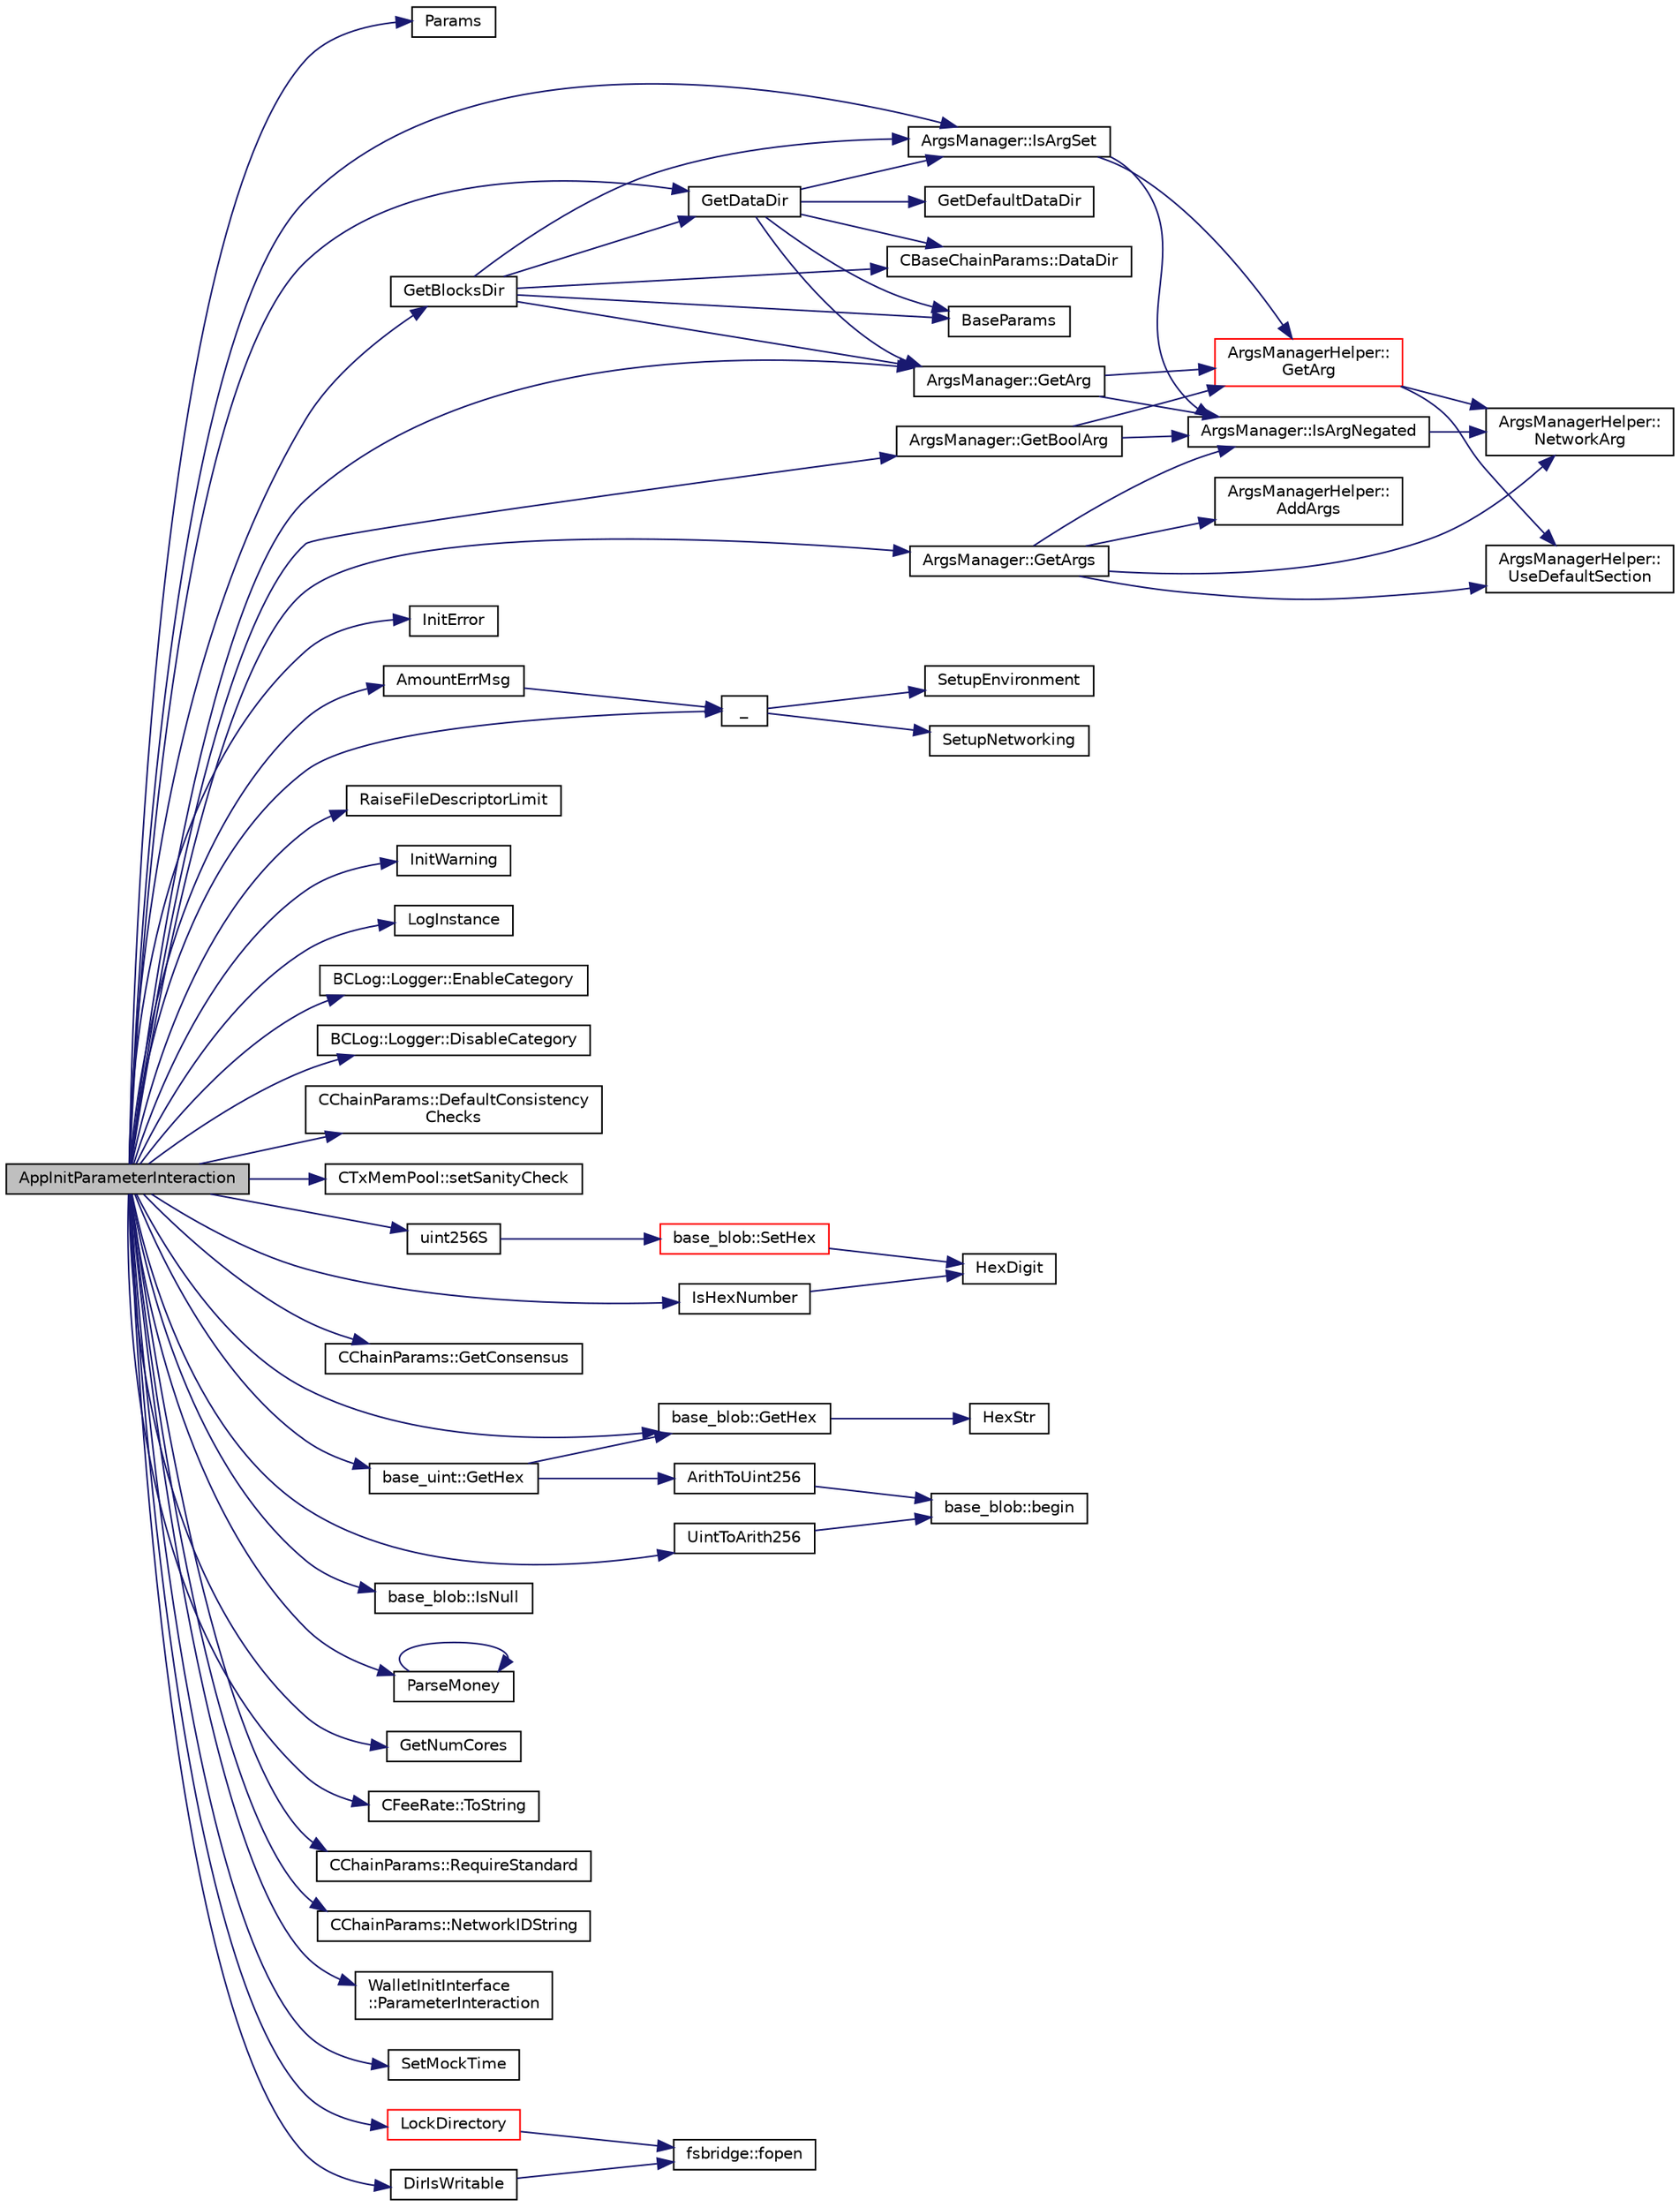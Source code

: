 digraph "AppInitParameterInteraction"
{
  edge [fontname="Helvetica",fontsize="10",labelfontname="Helvetica",labelfontsize="10"];
  node [fontname="Helvetica",fontsize="10",shape=record];
  rankdir="LR";
  Node1 [label="AppInitParameterInteraction",height=0.2,width=0.4,color="black", fillcolor="grey75", style="filled", fontcolor="black"];
  Node1 -> Node2 [color="midnightblue",fontsize="10",style="solid",fontname="Helvetica"];
  Node2 [label="Params",height=0.2,width=0.4,color="black", fillcolor="white", style="filled",URL="$chainparams_8cpp.html#ace5c5b706d71a324a417dd2db394fd4a",tooltip="Return the currently selected parameters. "];
  Node1 -> Node3 [color="midnightblue",fontsize="10",style="solid",fontname="Helvetica"];
  Node3 [label="GetBlocksDir",height=0.2,width=0.4,color="black", fillcolor="white", style="filled",URL="$system_8cpp.html#ad04024054d5b0cafa53288c7207de4cb"];
  Node3 -> Node4 [color="midnightblue",fontsize="10",style="solid",fontname="Helvetica"];
  Node4 [label="ArgsManager::IsArgSet",height=0.2,width=0.4,color="black", fillcolor="white", style="filled",URL="$class_args_manager.html#ad515c5fe6f15638602fd06e800381526",tooltip="Return true if the given argument has been manually set. "];
  Node4 -> Node5 [color="midnightblue",fontsize="10",style="solid",fontname="Helvetica"];
  Node5 [label="ArgsManager::IsArgNegated",height=0.2,width=0.4,color="black", fillcolor="white", style="filled",URL="$class_args_manager.html#a279ccbf7bbe9de5dceb8c6bfd1736583",tooltip="Return true if the argument was originally passed as a negated option, i.e. "];
  Node5 -> Node6 [color="midnightblue",fontsize="10",style="solid",fontname="Helvetica"];
  Node6 [label="ArgsManagerHelper::\lNetworkArg",height=0.2,width=0.4,color="black", fillcolor="white", style="filled",URL="$class_args_manager_helper.html#a863ddbcfbd113cf88cf622a0a4e32c1d",tooltip="Convert regular argument into the network-specific setting. "];
  Node4 -> Node7 [color="midnightblue",fontsize="10",style="solid",fontname="Helvetica"];
  Node7 [label="ArgsManagerHelper::\lGetArg",height=0.2,width=0.4,color="red", fillcolor="white", style="filled",URL="$class_args_manager_helper.html#aa4f8f77dc468b29cffe50513c78a87cd"];
  Node7 -> Node6 [color="midnightblue",fontsize="10",style="solid",fontname="Helvetica"];
  Node7 -> Node8 [color="midnightblue",fontsize="10",style="solid",fontname="Helvetica"];
  Node8 [label="ArgsManagerHelper::\lUseDefaultSection",height=0.2,width=0.4,color="black", fillcolor="white", style="filled",URL="$class_args_manager_helper.html#a43f3488403e4f0433ade323e48008359",tooltip="Determine whether to use config settings in the default section, See also comments around ArgsManager..."];
  Node3 -> Node9 [color="midnightblue",fontsize="10",style="solid",fontname="Helvetica"];
  Node9 [label="ArgsManager::GetArg",height=0.2,width=0.4,color="black", fillcolor="white", style="filled",URL="$class_args_manager.html#a565c101a8d753ca2d71c7069a9d411c1",tooltip="Return string argument or default value. "];
  Node9 -> Node5 [color="midnightblue",fontsize="10",style="solid",fontname="Helvetica"];
  Node9 -> Node7 [color="midnightblue",fontsize="10",style="solid",fontname="Helvetica"];
  Node3 -> Node10 [color="midnightblue",fontsize="10",style="solid",fontname="Helvetica"];
  Node10 [label="GetDataDir",height=0.2,width=0.4,color="black", fillcolor="white", style="filled",URL="$system_8cpp.html#a7ebe0bd091f7334aaead43904601e008"];
  Node10 -> Node4 [color="midnightblue",fontsize="10",style="solid",fontname="Helvetica"];
  Node10 -> Node9 [color="midnightblue",fontsize="10",style="solid",fontname="Helvetica"];
  Node10 -> Node11 [color="midnightblue",fontsize="10",style="solid",fontname="Helvetica"];
  Node11 [label="GetDefaultDataDir",height=0.2,width=0.4,color="black", fillcolor="white", style="filled",URL="$system_8cpp.html#a15cb85964fe08c264605537f44570d3c"];
  Node10 -> Node12 [color="midnightblue",fontsize="10",style="solid",fontname="Helvetica"];
  Node12 [label="BaseParams",height=0.2,width=0.4,color="black", fillcolor="white", style="filled",URL="$chainparamsbase_8cpp.html#a06ef5bfd0efb53d13bbf4276726e84ab",tooltip="Return the currently selected parameters. "];
  Node10 -> Node13 [color="midnightblue",fontsize="10",style="solid",fontname="Helvetica"];
  Node13 [label="CBaseChainParams::DataDir",height=0.2,width=0.4,color="black", fillcolor="white", style="filled",URL="$class_c_base_chain_params.html#af56a637b20c9f496108bffc3166ea53a"];
  Node3 -> Node12 [color="midnightblue",fontsize="10",style="solid",fontname="Helvetica"];
  Node3 -> Node13 [color="midnightblue",fontsize="10",style="solid",fontname="Helvetica"];
  Node1 -> Node14 [color="midnightblue",fontsize="10",style="solid",fontname="Helvetica"];
  Node14 [label="InitError",height=0.2,width=0.4,color="black", fillcolor="white", style="filled",URL="$ui__interface_8cpp.html#a36f8e669221ac80facf023671576ee82",tooltip="Show error message. "];
  Node1 -> Node15 [color="midnightblue",fontsize="10",style="solid",fontname="Helvetica"];
  Node15 [label="_",height=0.2,width=0.4,color="black", fillcolor="white", style="filled",URL="$system_8h.html#aad133bb6103b53cebf03fd01e2f11ba1",tooltip="Translation function. "];
  Node15 -> Node16 [color="midnightblue",fontsize="10",style="solid",fontname="Helvetica"];
  Node16 [label="SetupEnvironment",height=0.2,width=0.4,color="black", fillcolor="white", style="filled",URL="$system_8h.html#a9ed616020f4ef9b1a261b222bbec78e2"];
  Node15 -> Node17 [color="midnightblue",fontsize="10",style="solid",fontname="Helvetica"];
  Node17 [label="SetupNetworking",height=0.2,width=0.4,color="black", fillcolor="white", style="filled",URL="$system_8h.html#a66791919e137c59061e988d2d87ee9a1"];
  Node1 -> Node9 [color="midnightblue",fontsize="10",style="solid",fontname="Helvetica"];
  Node1 -> Node18 [color="midnightblue",fontsize="10",style="solid",fontname="Helvetica"];
  Node18 [label="ArgsManager::GetBoolArg",height=0.2,width=0.4,color="black", fillcolor="white", style="filled",URL="$class_args_manager.html#a690fd2e1bae8f2de37bbcf0583d0b3ad",tooltip="Return boolean argument or default value. "];
  Node18 -> Node5 [color="midnightblue",fontsize="10",style="solid",fontname="Helvetica"];
  Node18 -> Node7 [color="midnightblue",fontsize="10",style="solid",fontname="Helvetica"];
  Node1 -> Node19 [color="midnightblue",fontsize="10",style="solid",fontname="Helvetica"];
  Node19 [label="ArgsManager::GetArgs",height=0.2,width=0.4,color="black", fillcolor="white", style="filled",URL="$class_args_manager.html#a2c4b89fa1b78e03deb12f0164e13385f",tooltip="Return a vector of strings of the given argument. "];
  Node19 -> Node5 [color="midnightblue",fontsize="10",style="solid",fontname="Helvetica"];
  Node19 -> Node20 [color="midnightblue",fontsize="10",style="solid",fontname="Helvetica"];
  Node20 [label="ArgsManagerHelper::\lAddArgs",height=0.2,width=0.4,color="black", fillcolor="white", style="filled",URL="$class_args_manager_helper.html#a49a4fb1c9bcd3d4d010223effa45fb6a",tooltip="Find arguments in a map and add them to a vector. "];
  Node19 -> Node6 [color="midnightblue",fontsize="10",style="solid",fontname="Helvetica"];
  Node19 -> Node8 [color="midnightblue",fontsize="10",style="solid",fontname="Helvetica"];
  Node1 -> Node21 [color="midnightblue",fontsize="10",style="solid",fontname="Helvetica"];
  Node21 [label="RaiseFileDescriptorLimit",height=0.2,width=0.4,color="black", fillcolor="white", style="filled",URL="$system_8cpp.html#a756a5c49a4bb607d16d9842f8f3ede4f",tooltip="this function tries to raise the file descriptor limit to the requested number. "];
  Node1 -> Node22 [color="midnightblue",fontsize="10",style="solid",fontname="Helvetica"];
  Node22 [label="InitWarning",height=0.2,width=0.4,color="black", fillcolor="white", style="filled",URL="$ui__interface_8cpp.html#a8a850858f643481684bf1ed56ed74541",tooltip="Show warning message. "];
  Node1 -> Node4 [color="midnightblue",fontsize="10",style="solid",fontname="Helvetica"];
  Node1 -> Node23 [color="midnightblue",fontsize="10",style="solid",fontname="Helvetica"];
  Node23 [label="LogInstance",height=0.2,width=0.4,color="black", fillcolor="white", style="filled",URL="$logging_8cpp.html#afc8466b8556e8436bdfe35f4b5b3a7d5"];
  Node1 -> Node24 [color="midnightblue",fontsize="10",style="solid",fontname="Helvetica"];
  Node24 [label="BCLog::Logger::EnableCategory",height=0.2,width=0.4,color="black", fillcolor="white", style="filled",URL="$class_b_c_log_1_1_logger.html#a9c3f2f87933e17db3966dd5034ac3766"];
  Node1 -> Node25 [color="midnightblue",fontsize="10",style="solid",fontname="Helvetica"];
  Node25 [label="BCLog::Logger::DisableCategory",height=0.2,width=0.4,color="black", fillcolor="white", style="filled",URL="$class_b_c_log_1_1_logger.html#afb8e8f40353d27998e2b9dfb093c9959"];
  Node1 -> Node26 [color="midnightblue",fontsize="10",style="solid",fontname="Helvetica"];
  Node26 [label="CChainParams::DefaultConsistency\lChecks",height=0.2,width=0.4,color="black", fillcolor="white", style="filled",URL="$class_c_chain_params.html#ac821d208a2c8c3e1713f206eacfc7adc",tooltip="Default value for -checkmempool and -checkblockindex argument. "];
  Node1 -> Node27 [color="midnightblue",fontsize="10",style="solid",fontname="Helvetica"];
  Node27 [label="CTxMemPool::setSanityCheck",height=0.2,width=0.4,color="black", fillcolor="white", style="filled",URL="$class_c_tx_mem_pool.html#a38b06f21a5158f26024e9f311165d459"];
  Node1 -> Node28 [color="midnightblue",fontsize="10",style="solid",fontname="Helvetica"];
  Node28 [label="uint256S",height=0.2,width=0.4,color="black", fillcolor="white", style="filled",URL="$uint256_8h.html#a52e679560cc1ebf68f878ed69e38f259"];
  Node28 -> Node29 [color="midnightblue",fontsize="10",style="solid",fontname="Helvetica"];
  Node29 [label="base_blob::SetHex",height=0.2,width=0.4,color="red", fillcolor="white", style="filled",URL="$classbase__blob.html#a5ec1f681a2830f4e180fe664c0eb4dd0"];
  Node29 -> Node30 [color="midnightblue",fontsize="10",style="solid",fontname="Helvetica"];
  Node30 [label="HexDigit",height=0.2,width=0.4,color="black", fillcolor="white", style="filled",URL="$strencodings_8cpp.html#aa59e8a8c5a39cb5041f93bb95dd02119"];
  Node1 -> Node31 [color="midnightblue",fontsize="10",style="solid",fontname="Helvetica"];
  Node31 [label="CChainParams::GetConsensus",height=0.2,width=0.4,color="black", fillcolor="white", style="filled",URL="$class_c_chain_params.html#a34b124f87e3b7864fec208ba8879e9e9"];
  Node1 -> Node32 [color="midnightblue",fontsize="10",style="solid",fontname="Helvetica"];
  Node32 [label="base_blob::GetHex",height=0.2,width=0.4,color="black", fillcolor="white", style="filled",URL="$classbase__blob.html#a9541747b1f91f9469ac0aff90665bd32"];
  Node32 -> Node33 [color="midnightblue",fontsize="10",style="solid",fontname="Helvetica"];
  Node33 [label="HexStr",height=0.2,width=0.4,color="black", fillcolor="white", style="filled",URL="$strencodings_8h.html#af003e10d5d34c3271ca57ec79059a5ae"];
  Node1 -> Node34 [color="midnightblue",fontsize="10",style="solid",fontname="Helvetica"];
  Node34 [label="base_blob::IsNull",height=0.2,width=0.4,color="black", fillcolor="white", style="filled",URL="$classbase__blob.html#aff2f3d1d623d91b6895a6a153434770e"];
  Node1 -> Node35 [color="midnightblue",fontsize="10",style="solid",fontname="Helvetica"];
  Node35 [label="IsHexNumber",height=0.2,width=0.4,color="black", fillcolor="white", style="filled",URL="$strencodings_8cpp.html#aaa6e7dabe2972721948873af025adddb",tooltip="Return true if the string is a hex number, optionally prefixed with \"0x\". "];
  Node35 -> Node30 [color="midnightblue",fontsize="10",style="solid",fontname="Helvetica"];
  Node1 -> Node36 [color="midnightblue",fontsize="10",style="solid",fontname="Helvetica"];
  Node36 [label="UintToArith256",height=0.2,width=0.4,color="black", fillcolor="white", style="filled",URL="$arith__uint256_8cpp.html#a6a6e0e2e41ba7e31c4a741eb2426a516"];
  Node36 -> Node37 [color="midnightblue",fontsize="10",style="solid",fontname="Helvetica"];
  Node37 [label="base_blob::begin",height=0.2,width=0.4,color="black", fillcolor="white", style="filled",URL="$classbase__blob.html#aeee68e00ceeacf49086e98b661e017ff"];
  Node1 -> Node38 [color="midnightblue",fontsize="10",style="solid",fontname="Helvetica"];
  Node38 [label="base_uint::GetHex",height=0.2,width=0.4,color="black", fillcolor="white", style="filled",URL="$classbase__uint.html#ac9929c28600796a9acf75881bb750576"];
  Node38 -> Node39 [color="midnightblue",fontsize="10",style="solid",fontname="Helvetica"];
  Node39 [label="ArithToUint256",height=0.2,width=0.4,color="black", fillcolor="white", style="filled",URL="$arith__uint256_8cpp.html#af4848fa3f8b64d222b5d8a370bc72458"];
  Node39 -> Node37 [color="midnightblue",fontsize="10",style="solid",fontname="Helvetica"];
  Node38 -> Node32 [color="midnightblue",fontsize="10",style="solid",fontname="Helvetica"];
  Node1 -> Node40 [color="midnightblue",fontsize="10",style="solid",fontname="Helvetica"];
  Node40 [label="ParseMoney",height=0.2,width=0.4,color="black", fillcolor="white", style="filled",URL="$moneystr_8cpp.html#a1de857cb71a01a4104d131dc7c7b6b76"];
  Node40 -> Node40 [color="midnightblue",fontsize="10",style="solid",fontname="Helvetica"];
  Node1 -> Node41 [color="midnightblue",fontsize="10",style="solid",fontname="Helvetica"];
  Node41 [label="AmountErrMsg",height=0.2,width=0.4,color="black", fillcolor="white", style="filled",URL="$ui__interface_8cpp.html#a1a6a75fac961c253508d8ddf6aee426e"];
  Node41 -> Node15 [color="midnightblue",fontsize="10",style="solid",fontname="Helvetica"];
  Node1 -> Node42 [color="midnightblue",fontsize="10",style="solid",fontname="Helvetica"];
  Node42 [label="GetNumCores",height=0.2,width=0.4,color="black", fillcolor="white", style="filled",URL="$system_8cpp.html#ae39f49506868759c202b588f7ae2c2d7",tooltip="Return the number of cores available on the current system. "];
  Node1 -> Node43 [color="midnightblue",fontsize="10",style="solid",fontname="Helvetica"];
  Node43 [label="CFeeRate::ToString",height=0.2,width=0.4,color="black", fillcolor="white", style="filled",URL="$class_c_fee_rate.html#ab517bd05a9b78fbd02aabe7d74d7049f"];
  Node1 -> Node44 [color="midnightblue",fontsize="10",style="solid",fontname="Helvetica"];
  Node44 [label="CChainParams::RequireStandard",height=0.2,width=0.4,color="black", fillcolor="white", style="filled",URL="$class_c_chain_params.html#aab181655e60d8b6ca2097b4f5e5e38c5",tooltip="Policy: Filter transactions that do not match well-defined patterns. "];
  Node1 -> Node45 [color="midnightblue",fontsize="10",style="solid",fontname="Helvetica"];
  Node45 [label="CChainParams::NetworkIDString",height=0.2,width=0.4,color="black", fillcolor="white", style="filled",URL="$class_c_chain_params.html#a252d329780e7e16f795b8e54f010c8e1",tooltip="Return the BIP70 network string (main, test or regtest) "];
  Node1 -> Node46 [color="midnightblue",fontsize="10",style="solid",fontname="Helvetica"];
  Node46 [label="WalletInitInterface\l::ParameterInteraction",height=0.2,width=0.4,color="black", fillcolor="white", style="filled",URL="$class_wallet_init_interface.html#ae13b33e326c34acc90e909789fa6b047",tooltip="Check wallet parameter interaction. "];
  Node1 -> Node47 [color="midnightblue",fontsize="10",style="solid",fontname="Helvetica"];
  Node47 [label="SetMockTime",height=0.2,width=0.4,color="black", fillcolor="white", style="filled",URL="$time_8cpp.html#a79d4c36b511d6690ab0bbde0e0da9251"];
  Node1 -> Node10 [color="midnightblue",fontsize="10",style="solid",fontname="Helvetica"];
  Node1 -> Node48 [color="midnightblue",fontsize="10",style="solid",fontname="Helvetica"];
  Node48 [label="DirIsWritable",height=0.2,width=0.4,color="black", fillcolor="white", style="filled",URL="$system_8cpp.html#a4d79c90e36d7957a773336ec3d55a842"];
  Node48 -> Node49 [color="midnightblue",fontsize="10",style="solid",fontname="Helvetica"];
  Node49 [label="fsbridge::fopen",height=0.2,width=0.4,color="black", fillcolor="white", style="filled",URL="$namespacefsbridge.html#a19c84cec4ae9accfbc88a83e48f7ee92"];
  Node1 -> Node50 [color="midnightblue",fontsize="10",style="solid",fontname="Helvetica"];
  Node50 [label="LockDirectory",height=0.2,width=0.4,color="red", fillcolor="white", style="filled",URL="$system_8cpp.html#a38866b1eecfde801d3bf4c200d6ca262"];
  Node50 -> Node49 [color="midnightblue",fontsize="10",style="solid",fontname="Helvetica"];
}
